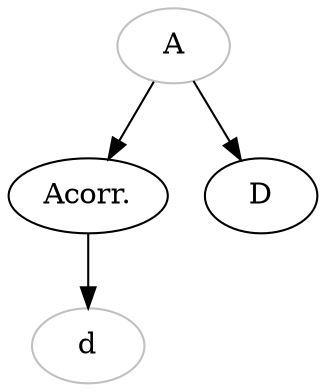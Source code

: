 digraph {
A [color="grey"] 
Acorrected [label="Acorr."] 
groupd [label="d", color="grey"] 
A -> D 
A -> Acorrected 
Acorrected -> groupd 
}
